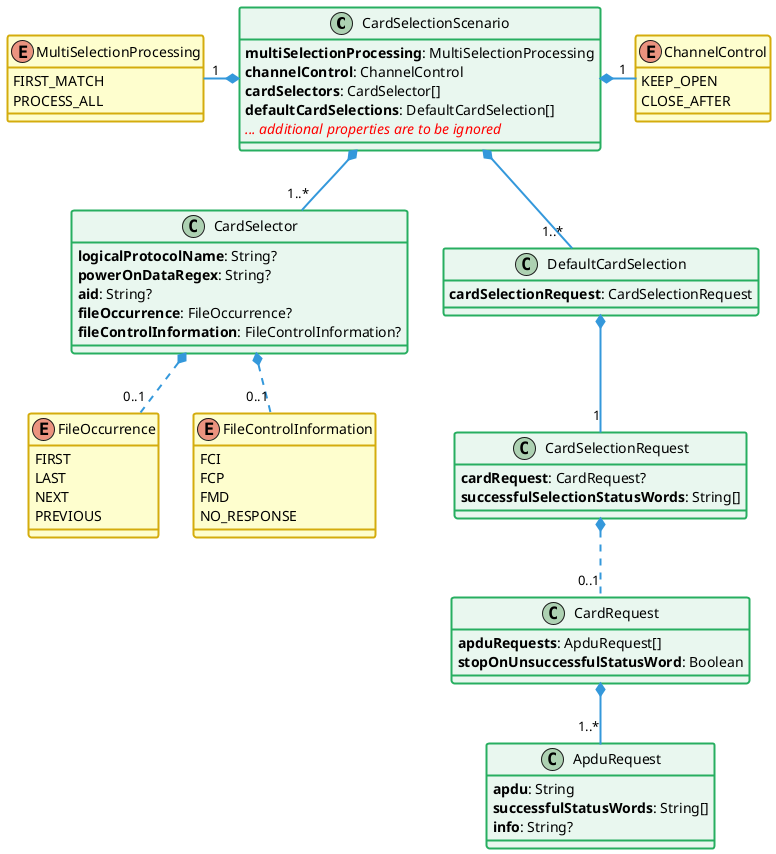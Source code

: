 @startuml
' == THEME ==

'Couleurs issues de : https://htmlcolorcodes.com/fr/tableau-de-couleur/tableau-de-couleur-design-plat/
!define C_GREY1 F8F9F9
!define C_GREY2 F2F3F4
!define C_GREY3 E5E7E9
!define C_GREY4 D7DBDD
!define C_GREY5 CACFD2
!define C_GREY6 BDC3C7
!define C_LINK 3498DB
!define C_USE 27AE60

' -- Styles that don't work with new version of plantuml --
skinparam stereotypeABorderColor #A9DCDF
skinparam stereotypeIBorderColor #B4A7E5
skinparam stereotypeCBorderColor #ADD1B2
skinparam stereotypeEBorderColor #EB93DF
' -- END --

skinparam ClassBorderThickness 2
skinparam ArrowThickness 2

' Yellow
skinparam ClassBackgroundColor #FEFECE
skinparam ClassBorderColor #D4AC0D
' Red
skinparam ClassBackgroundColor<<red>> #FDEDEC
skinparam ClassBorderColor<<red>> #E74C3C
hide <<red>> stereotype
' Purple
skinparam ClassBackgroundColor<<purple>> #F4ECF7
skinparam ClassBorderColor<<purple>> #8E44AD
hide <<purple>> stereotype
' blue
skinparam ClassBackgroundColor<<blue>> #EBF5FB
skinparam ClassBorderColor<<blue>> #3498DB
hide <<blue>> stereotype
' Green
skinparam ClassBackgroundColor<<green>> #E9F7EF
skinparam ClassBorderColor<<green>> #27AE60
hide <<green>> stereotype
' Grey
skinparam ClassBackgroundColor<<grey>> #EAECEE
skinparam ClassBorderColor<<grey>> #2C3E50
hide <<grey>> stereotype

' == CONTENT ==

class CardSelectionScenario {
    **multiSelectionProcessing**: MultiSelectionProcessing
    **channelControl**: ChannelControl
    **cardSelectors**: CardSelector[]
    **defaultCardSelections**: DefaultCardSelection[]
    <color:red><i>... additional properties are to be ignored
}
enum MultiSelectionProcessing {
    FIRST_MATCH
    PROCESS_ALL
}
enum ChannelControl {
    KEEP_OPEN
    CLOSE_AFTER
}
class CardSelector {
    **logicalProtocolName**: String?
    **powerOnDataRegex**: String?
    **aid**: String?
    **fileOccurrence**: FileOccurrence?
    **fileControlInformation**: FileControlInformation?
}
enum FileOccurrence {
    FIRST
    LAST
    NEXT
    PREVIOUS
}
enum FileControlInformation {
    FCI
    FCP
    FMD
    NO_RESPONSE
}
class DefaultCardSelection {
    **cardSelectionRequest**: CardSelectionRequest
}
class CardSelectionRequest {
    **cardRequest**: CardRequest?
    **successfulSelectionStatusWords**: String[]
}
class CardRequest {
    **apduRequests**: ApduRequest[]
    **stopOnUnsuccessfulStatusWord**: Boolean
}
class ApduRequest {
    **apdu**: String
    **successfulStatusWords**: String[]
    **info**: String?
}

' Associations

CardSelectionScenario *-left- "1" MultiSelectionProcessing #C_LINK
CardSelectionScenario *-right- "1" ChannelControl #C_LINK
CardSelectionScenario *-- "1..*" CardSelector #C_LINK
CardSelectionScenario *-- "1..*" DefaultCardSelection #C_LINK

CardSelector *.. "0..1" FileOccurrence #C_LINK
CardSelector *.. "0..1" FileControlInformation #C_LINK

DefaultCardSelection *-- "1" CardSelectionRequest #C_LINK

CardSelectionRequest *.. "0..1" CardRequest #C_LINK

CardRequest *-- "1..*" ApduRequest #C_LINK

' == LAYOUT ==

' == STYLE ==

class CardSelectionScenario <<green>>
class CardSelector <<green>>
class DefaultCardSelection <<green>>
class CardSelectionRequest <<green>>
class CardRequest <<green>>
class ApduRequest <<green>>

@enduml